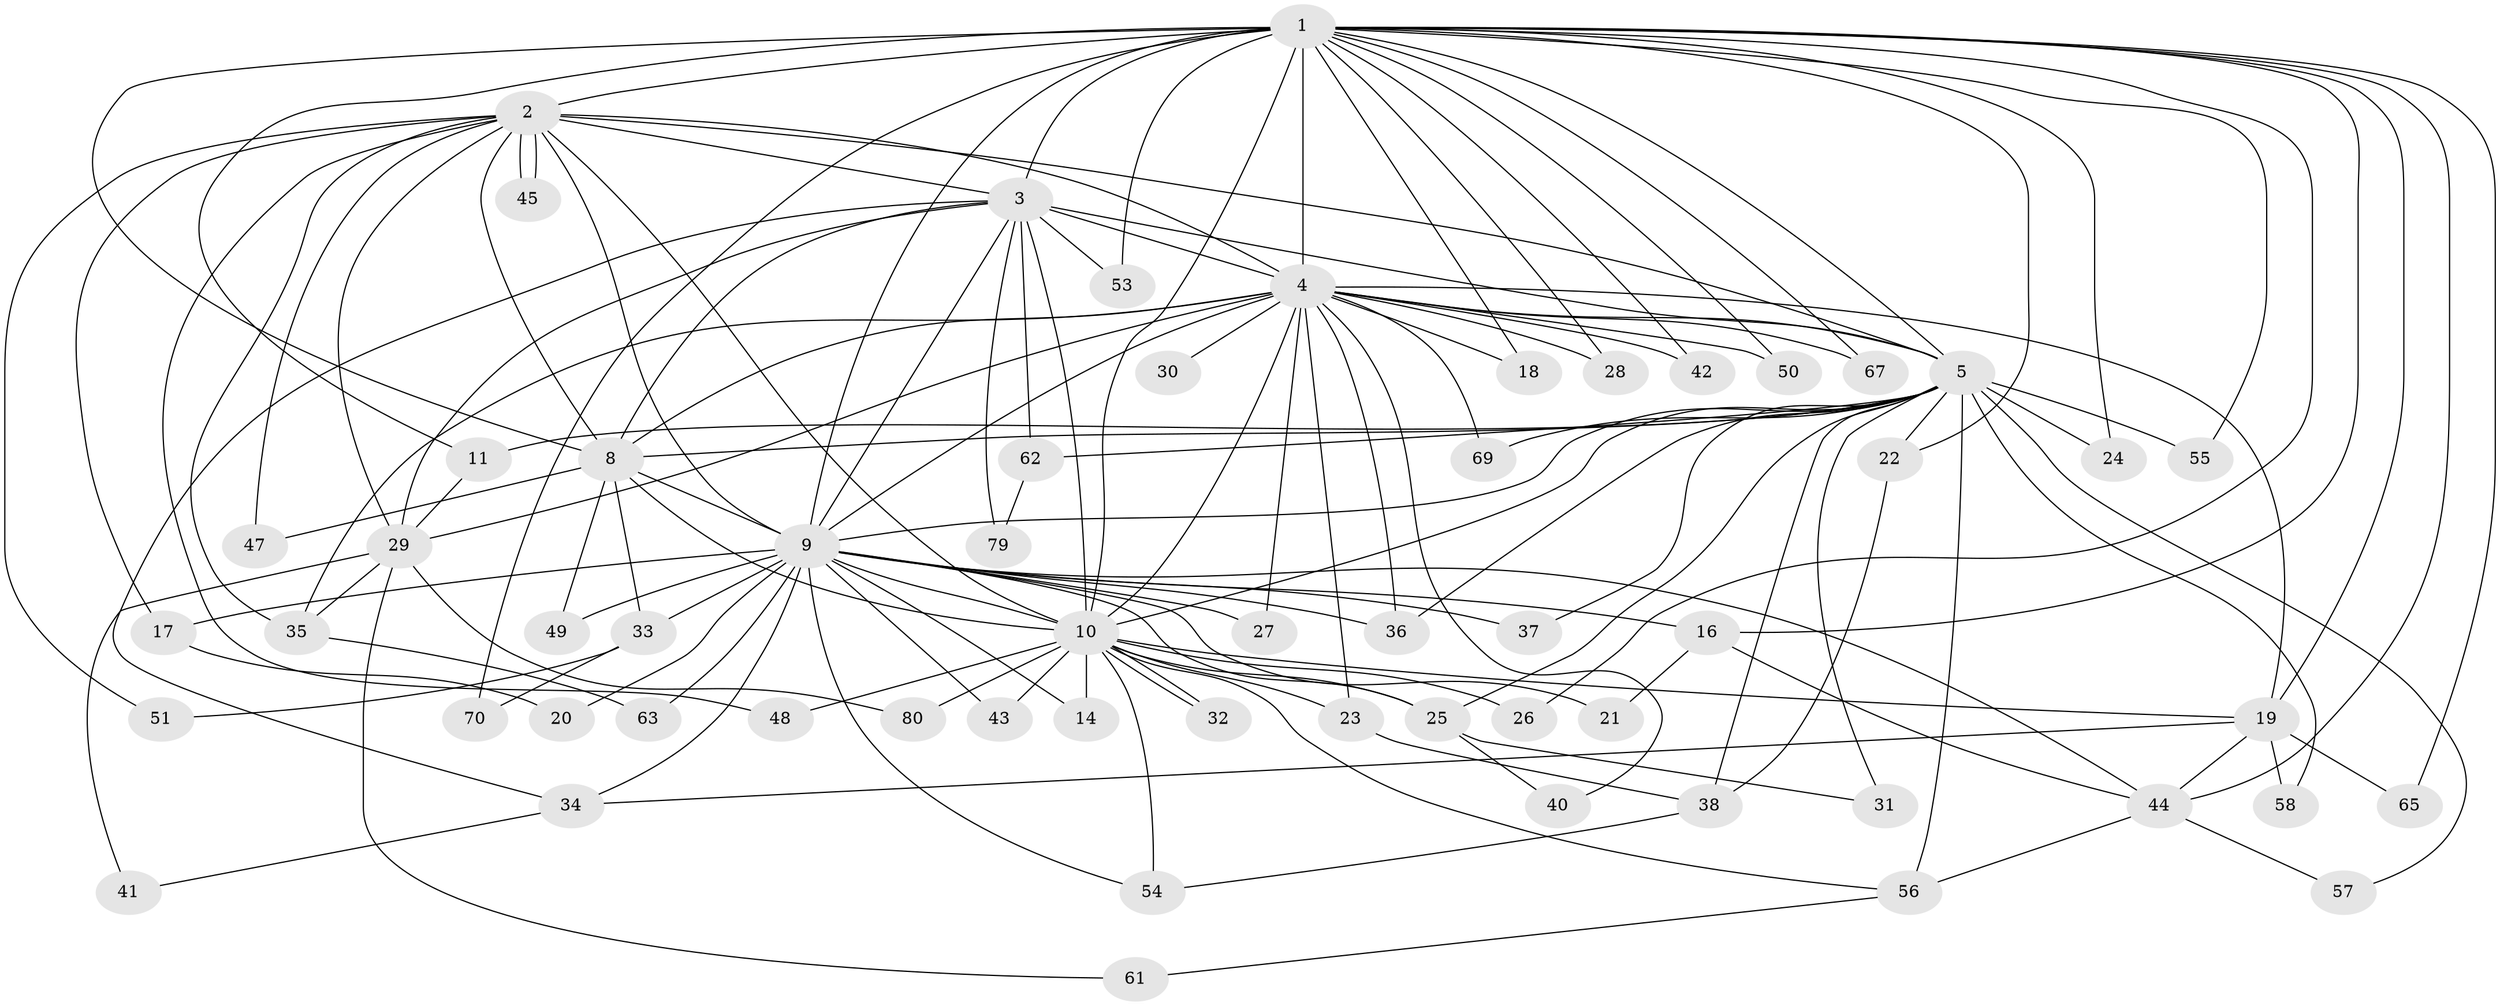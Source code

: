 // Generated by graph-tools (version 1.1) at 2025/51/02/27/25 19:51:53]
// undirected, 59 vertices, 141 edges
graph export_dot {
graph [start="1"]
  node [color=gray90,style=filled];
  1 [super="+7"];
  2 [super="+15"];
  3 [super="+39"];
  4 [super="+6"];
  5 [super="+76"];
  8 [super="+12"];
  9 [super="+13"];
  10 [super="+64"];
  11;
  14;
  16 [super="+74"];
  17 [super="+66"];
  18;
  19 [super="+46"];
  20;
  21;
  22 [super="+81"];
  23;
  24;
  25 [super="+59"];
  26;
  27;
  28;
  29 [super="+77"];
  30;
  31;
  32;
  33 [super="+75"];
  34 [super="+72"];
  35 [super="+60"];
  36 [super="+71"];
  37;
  38;
  40;
  41;
  42;
  43;
  44 [super="+52"];
  45;
  47;
  48;
  49;
  50 [super="+73"];
  51;
  53;
  54 [super="+68"];
  55;
  56 [super="+78"];
  57;
  58;
  61;
  62;
  63;
  65;
  67;
  69;
  70;
  79;
  80;
  1 -- 2 [weight=2];
  1 -- 3 [weight=2];
  1 -- 4 [weight=4];
  1 -- 5 [weight=2];
  1 -- 8 [weight=2];
  1 -- 9 [weight=2];
  1 -- 10 [weight=2];
  1 -- 16;
  1 -- 50 [weight=2];
  1 -- 70;
  1 -- 65;
  1 -- 67;
  1 -- 11;
  1 -- 18;
  1 -- 19;
  1 -- 22;
  1 -- 24;
  1 -- 26;
  1 -- 28;
  1 -- 42;
  1 -- 53;
  1 -- 55;
  1 -- 44;
  2 -- 3;
  2 -- 4 [weight=3];
  2 -- 5;
  2 -- 8 [weight=2];
  2 -- 9;
  2 -- 10;
  2 -- 29;
  2 -- 35;
  2 -- 45;
  2 -- 45;
  2 -- 47;
  2 -- 48;
  2 -- 17 [weight=2];
  2 -- 51;
  3 -- 4 [weight=2];
  3 -- 5;
  3 -- 8;
  3 -- 9;
  3 -- 10;
  3 -- 34;
  3 -- 53;
  3 -- 29;
  3 -- 62;
  3 -- 79;
  4 -- 5 [weight=2];
  4 -- 8 [weight=2];
  4 -- 9 [weight=2];
  4 -- 10 [weight=2];
  4 -- 18;
  4 -- 19;
  4 -- 67;
  4 -- 69;
  4 -- 23;
  4 -- 27;
  4 -- 28;
  4 -- 29;
  4 -- 30;
  4 -- 35;
  4 -- 36;
  4 -- 40;
  4 -- 42;
  4 -- 50;
  5 -- 8;
  5 -- 9;
  5 -- 10;
  5 -- 11;
  5 -- 22;
  5 -- 24;
  5 -- 31;
  5 -- 36 [weight=2];
  5 -- 37;
  5 -- 38;
  5 -- 55;
  5 -- 56;
  5 -- 57;
  5 -- 58;
  5 -- 62;
  5 -- 69;
  5 -- 25;
  8 -- 9 [weight=2];
  8 -- 10;
  8 -- 33;
  8 -- 47;
  8 -- 49;
  9 -- 10;
  9 -- 14;
  9 -- 16;
  9 -- 20;
  9 -- 21;
  9 -- 27;
  9 -- 34;
  9 -- 43;
  9 -- 44;
  9 -- 49;
  9 -- 54;
  9 -- 63;
  9 -- 17;
  9 -- 33 [weight=2];
  9 -- 37;
  9 -- 25;
  9 -- 36;
  10 -- 14;
  10 -- 19;
  10 -- 23;
  10 -- 25;
  10 -- 26;
  10 -- 32;
  10 -- 32;
  10 -- 43;
  10 -- 48 [weight=2];
  10 -- 54;
  10 -- 56;
  10 -- 80;
  11 -- 29;
  16 -- 21;
  16 -- 44;
  17 -- 20;
  19 -- 44;
  19 -- 58;
  19 -- 65;
  19 -- 34;
  22 -- 38;
  23 -- 38;
  25 -- 31;
  25 -- 40;
  29 -- 41;
  29 -- 61;
  29 -- 80;
  29 -- 35;
  33 -- 51;
  33 -- 70;
  34 -- 41;
  35 -- 63;
  38 -- 54;
  44 -- 56;
  44 -- 57;
  56 -- 61;
  62 -- 79;
}
